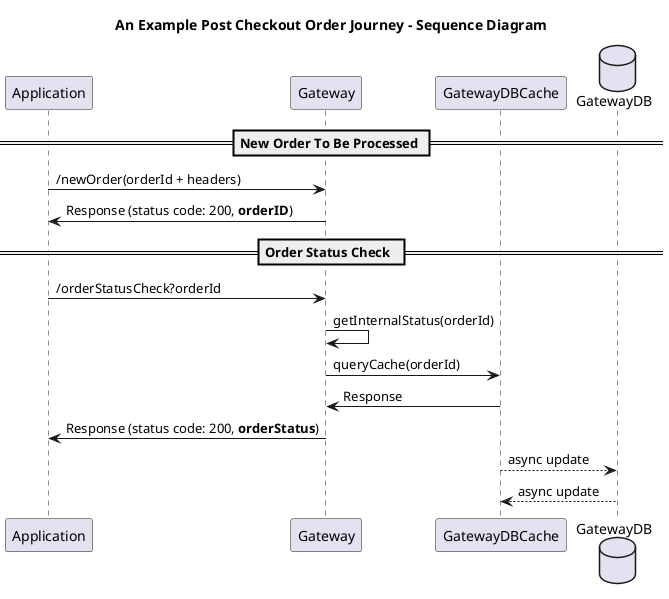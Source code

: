 @startuml

participant Application
participant Gateway
participant GatewayDBCache
Database GatewayDB

title An Example Post Checkout Order Journey - Sequence Diagram
== New Order To Be Processed ==
Application->Gateway: /newOrder(orderId + headers)
Gateway-> Application: Response (status code: 200, **orderID**)
== Order Status Check  ==
Application -> Gateway: /orderStatusCheck?orderId
Gateway -> Gateway: getInternalStatus(orderId)
Gateway -> GatewayDBCache: queryCache(orderId)
GatewayDBCache -> Gateway: Response
Gateway-> Application: Response (status code: 200, **orderStatus**)
GatewayDBCache --> GatewayDB: async update
GatewayDB --> GatewayDBCache: async update

@enduml
